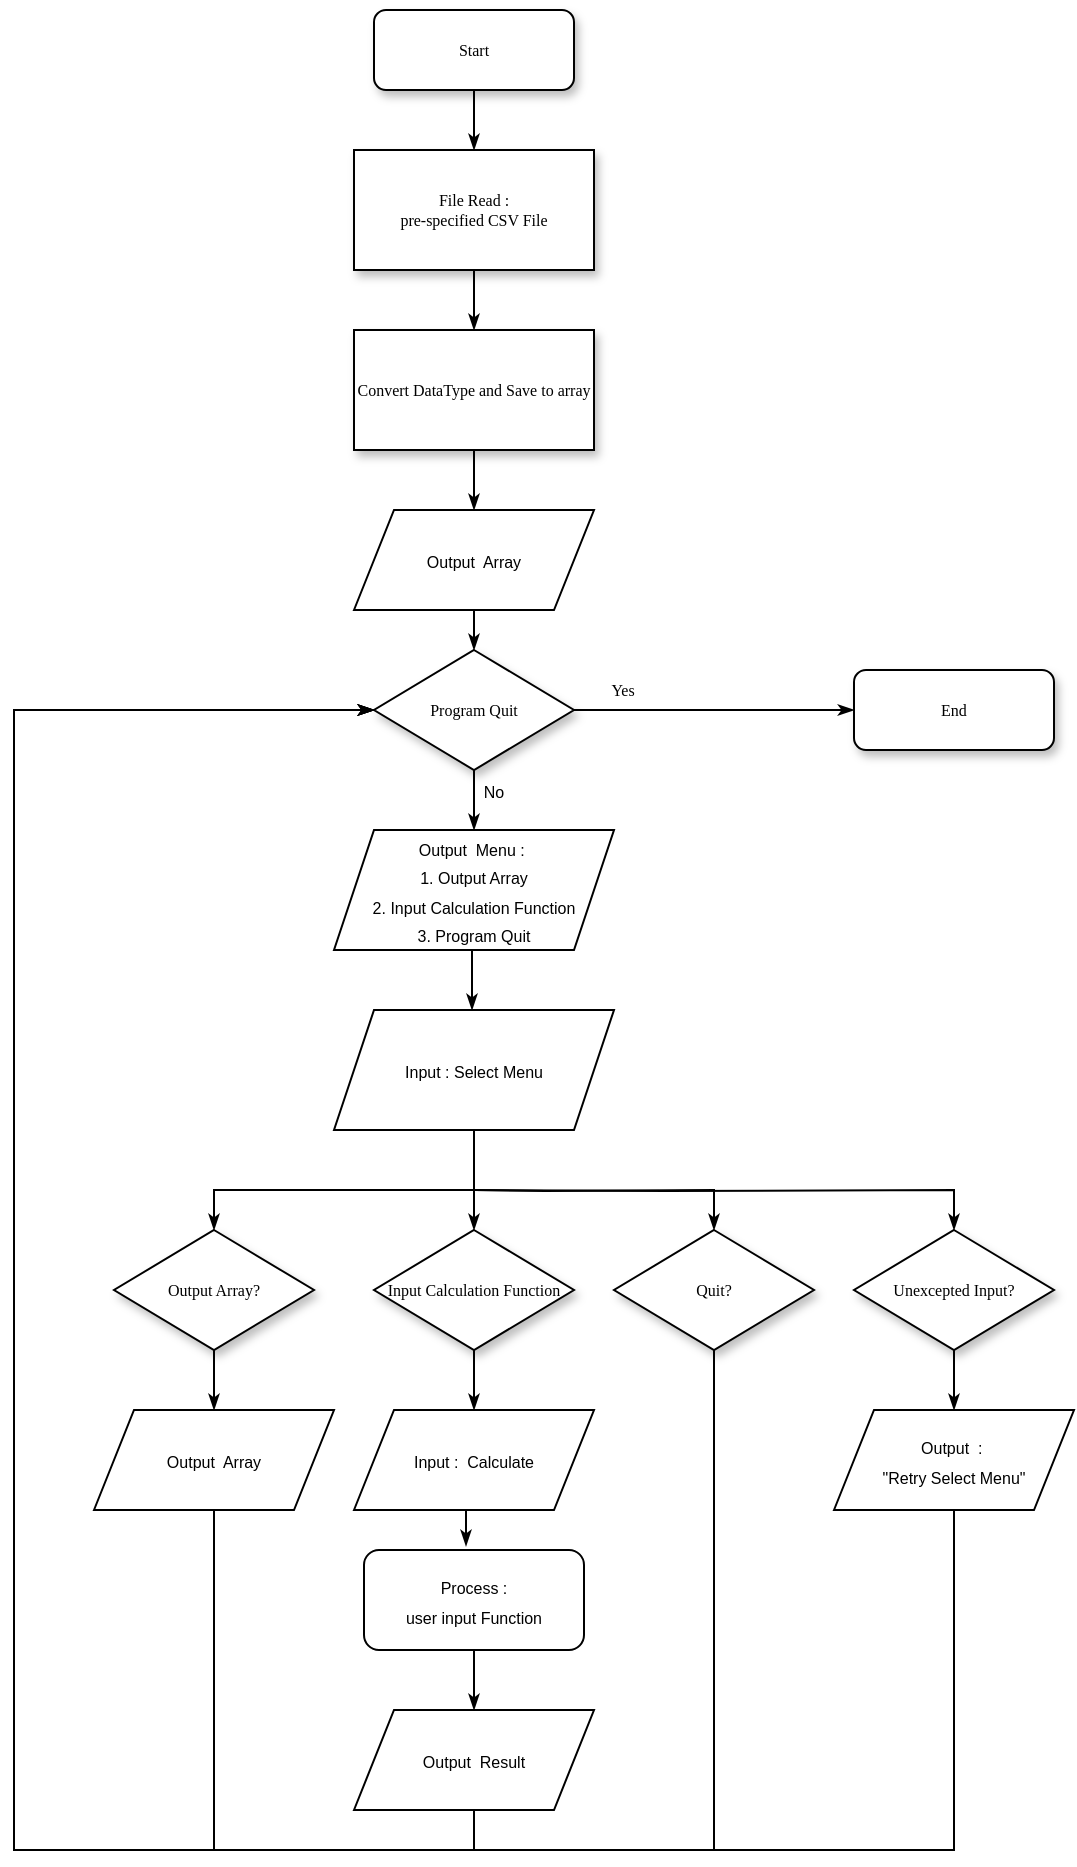 <mxfile version="15.3.5" type="device"><diagram name="Page-1" id="edf60f1a-56cd-e834-aa8a-f176f3a09ee4"><mxGraphModel dx="946" dy="618" grid="1" gridSize="10" guides="1" tooltips="1" connect="1" arrows="1" fold="1" page="1" pageScale="1" pageWidth="1100" pageHeight="850" background="none" math="0" shadow="0"><root><mxCell id="0"/><mxCell id="1" parent="0"/><mxCell id="60e70716793133e9-8" value="Start" style="rounded=1;whiteSpace=wrap;html=1;shadow=1;labelBackgroundColor=none;strokeWidth=1;fontFamily=Verdana;fontSize=8;align=center;" parent="1" vertex="1"><mxGeometry x="500" y="80" width="100" height="40" as="geometry"/></mxCell><mxCell id="EJ8XPgxCyuYektpWOXyq-1" value="End" style="rounded=1;whiteSpace=wrap;html=1;shadow=1;labelBackgroundColor=none;strokeWidth=1;fontFamily=Verdana;fontSize=8;align=center;" parent="1" vertex="1"><mxGeometry x="740" y="410" width="100" height="40" as="geometry"/></mxCell><mxCell id="EJ8XPgxCyuYektpWOXyq-6" value="File Read : &lt;br&gt;pre-specified CSV File" style="rounded=0;whiteSpace=wrap;html=1;shadow=1;labelBackgroundColor=none;strokeWidth=1;fontFamily=Verdana;fontSize=8;align=center;" parent="1" vertex="1"><mxGeometry x="490" y="150" width="120" height="60" as="geometry"/></mxCell><mxCell id="EJ8XPgxCyuYektpWOXyq-9" value="" style="edgeStyle=orthogonalEdgeStyle;rounded=0;html=1;labelBackgroundColor=none;startSize=5;endArrow=classicThin;endFill=1;endSize=5;jettySize=auto;orthogonalLoop=1;strokeWidth=1;fontFamily=Verdana;fontSize=8;exitX=0.5;exitY=1;exitDx=0;exitDy=0;entryX=0.5;entryY=0;entryDx=0;entryDy=0;" parent="1" source="60e70716793133e9-8" target="EJ8XPgxCyuYektpWOXyq-6" edge="1"><mxGeometry x="-0.5" y="10" relative="1" as="geometry"><mxPoint as="offset"/><mxPoint x="260.0" y="290" as="sourcePoint"/><mxPoint x="260.0" y="330" as="targetPoint"/></mxGeometry></mxCell><mxCell id="EJ8XPgxCyuYektpWOXyq-10" value="Convert DataType and Save to array" style="rounded=0;whiteSpace=wrap;html=1;shadow=1;labelBackgroundColor=none;strokeWidth=1;fontFamily=Verdana;fontSize=8;align=center;" parent="1" vertex="1"><mxGeometry x="490" y="240" width="120" height="60" as="geometry"/></mxCell><mxCell id="EJ8XPgxCyuYektpWOXyq-11" value="" style="edgeStyle=orthogonalEdgeStyle;rounded=0;html=1;labelBackgroundColor=none;startSize=5;endArrow=classicThin;endFill=1;endSize=5;jettySize=auto;orthogonalLoop=1;strokeWidth=1;fontFamily=Verdana;fontSize=8;exitX=0.5;exitY=1;exitDx=0;exitDy=0;entryX=0.5;entryY=0;entryDx=0;entryDy=0;" parent="1" source="EJ8XPgxCyuYektpWOXyq-6" target="EJ8XPgxCyuYektpWOXyq-10" edge="1"><mxGeometry x="-0.5" y="10" relative="1" as="geometry"><mxPoint as="offset"/><mxPoint x="560" y="130" as="sourcePoint"/><mxPoint x="560" y="160" as="targetPoint"/></mxGeometry></mxCell><mxCell id="EJ8XPgxCyuYektpWOXyq-12" value="&lt;font style=&quot;font-size: 8px&quot;&gt;Output&amp;nbsp; Array&lt;/font&gt;" style="shape=parallelogram;perimeter=parallelogramPerimeter;whiteSpace=wrap;html=1;fixedSize=1;hachureGap=4;pointerEvents=0;" parent="1" vertex="1"><mxGeometry x="490" y="330" width="120" height="50" as="geometry"/></mxCell><mxCell id="EJ8XPgxCyuYektpWOXyq-13" value="" style="edgeStyle=orthogonalEdgeStyle;rounded=0;html=1;labelBackgroundColor=none;startSize=5;endArrow=classicThin;endFill=1;endSize=5;jettySize=auto;orthogonalLoop=1;strokeWidth=1;fontFamily=Verdana;fontSize=8;exitX=0.5;exitY=1;exitDx=0;exitDy=0;entryX=0.5;entryY=0;entryDx=0;entryDy=0;" parent="1" source="EJ8XPgxCyuYektpWOXyq-10" target="EJ8XPgxCyuYektpWOXyq-12" edge="1"><mxGeometry x="-0.5" y="10" relative="1" as="geometry"><mxPoint as="offset"/><mxPoint x="560" y="220" as="sourcePoint"/><mxPoint x="550" y="320" as="targetPoint"/></mxGeometry></mxCell><mxCell id="EJ8XPgxCyuYektpWOXyq-15" value="Program Quit" style="rhombus;whiteSpace=wrap;html=1;rounded=0;shadow=1;labelBackgroundColor=none;strokeWidth=1;fontFamily=Verdana;fontSize=8;align=center;" parent="1" vertex="1"><mxGeometry x="500" y="400" width="100" height="60" as="geometry"/></mxCell><mxCell id="EJ8XPgxCyuYektpWOXyq-18" value="Yes" style="edgeStyle=orthogonalEdgeStyle;rounded=0;html=1;labelBackgroundColor=none;startSize=5;endArrow=classicThin;endFill=1;endSize=5;jettySize=auto;orthogonalLoop=1;strokeWidth=1;fontFamily=Verdana;fontSize=8;exitX=1;exitY=0.5;exitDx=0;exitDy=0;entryX=0;entryY=0.5;entryDx=0;entryDy=0;" parent="1" source="EJ8XPgxCyuYektpWOXyq-15" target="EJ8XPgxCyuYektpWOXyq-1" edge="1"><mxGeometry x="-0.667" y="10" relative="1" as="geometry"><mxPoint as="offset"/><mxPoint x="400" y="610" as="sourcePoint"/><mxPoint x="460" y="610" as="targetPoint"/></mxGeometry></mxCell><mxCell id="EJ8XPgxCyuYektpWOXyq-23" style="edgeStyle=orthogonalEdgeStyle;rounded=0;html=1;labelBackgroundColor=none;startSize=5;endArrow=classicThin;endFill=1;endSize=5;jettySize=auto;orthogonalLoop=1;strokeWidth=1;fontFamily=Verdana;fontSize=8;exitX=0.5;exitY=1;exitDx=0;exitDy=0;" parent="1" source="EJ8XPgxCyuYektpWOXyq-12" edge="1"><mxGeometry relative="1" as="geometry"><mxPoint x="350.0" y="550" as="sourcePoint"/><mxPoint x="550" y="400" as="targetPoint"/></mxGeometry></mxCell><mxCell id="EJ8XPgxCyuYektpWOXyq-24" value="&lt;font style=&quot;font-size: 8px&quot;&gt;Output&amp;nbsp; Menu :&amp;nbsp;&lt;br&gt;1. Output Array&lt;br&gt;2. Input Calculation Function&lt;br&gt;3. Program Quit&lt;br&gt;&lt;/font&gt;" style="shape=parallelogram;perimeter=parallelogramPerimeter;whiteSpace=wrap;html=1;fixedSize=1;hachureGap=4;pointerEvents=0;" parent="1" vertex="1"><mxGeometry x="480" y="490" width="140" height="60" as="geometry"/></mxCell><mxCell id="EJ8XPgxCyuYektpWOXyq-26" value="Output Array?" style="rhombus;whiteSpace=wrap;html=1;rounded=0;shadow=1;labelBackgroundColor=none;strokeWidth=1;fontFamily=Verdana;fontSize=8;align=center;" parent="1" vertex="1"><mxGeometry x="370" y="690" width="100" height="60" as="geometry"/></mxCell><mxCell id="EJ8XPgxCyuYektpWOXyq-27" value="&lt;font style=&quot;font-size: 8px&quot;&gt;Output&amp;nbsp; Array&lt;/font&gt;" style="shape=parallelogram;perimeter=parallelogramPerimeter;whiteSpace=wrap;html=1;fixedSize=1;hachureGap=4;pointerEvents=0;" parent="1" vertex="1"><mxGeometry x="360" y="780" width="120" height="50" as="geometry"/></mxCell><mxCell id="EJ8XPgxCyuYektpWOXyq-28" value="Input Calculation Function" style="rhombus;whiteSpace=wrap;html=1;rounded=0;shadow=1;labelBackgroundColor=none;strokeWidth=1;fontFamily=Verdana;fontSize=8;align=center;" parent="1" vertex="1"><mxGeometry x="500" y="690" width="100" height="60" as="geometry"/></mxCell><mxCell id="EJ8XPgxCyuYektpWOXyq-30" value="&lt;font style=&quot;font-size: 8px&quot;&gt;Output&amp;nbsp; Result&lt;/font&gt;" style="shape=parallelogram;perimeter=parallelogramPerimeter;whiteSpace=wrap;html=1;fixedSize=1;hachureGap=4;pointerEvents=0;" parent="1" vertex="1"><mxGeometry x="490" y="930" width="120" height="50" as="geometry"/></mxCell><mxCell id="EJ8XPgxCyuYektpWOXyq-31" value="Quit?" style="rhombus;whiteSpace=wrap;html=1;rounded=0;shadow=1;labelBackgroundColor=none;strokeWidth=1;fontFamily=Verdana;fontSize=8;align=center;" parent="1" vertex="1"><mxGeometry x="620" y="690" width="100" height="60" as="geometry"/></mxCell><mxCell id="EJ8XPgxCyuYektpWOXyq-34" style="edgeStyle=orthogonalEdgeStyle;rounded=0;html=1;labelBackgroundColor=none;startSize=5;endArrow=classicThin;endFill=1;endSize=5;jettySize=auto;orthogonalLoop=1;strokeWidth=1;fontFamily=Verdana;fontSize=8;exitX=0.5;exitY=1;exitDx=0;exitDy=0;entryX=0.5;entryY=0;entryDx=0;entryDy=0;" parent="1" target="EJ8XPgxCyuYektpWOXyq-26" edge="1"><mxGeometry relative="1" as="geometry"><mxPoint x="550" y="660" as="sourcePoint"/><mxPoint x="570" y="700" as="targetPoint"/><Array as="points"><mxPoint x="550" y="670"/><mxPoint x="420" y="670"/></Array></mxGeometry></mxCell><mxCell id="EJ8XPgxCyuYektpWOXyq-37" style="edgeStyle=orthogonalEdgeStyle;rounded=0;html=1;labelBackgroundColor=none;startSize=5;endArrow=classicThin;endFill=1;endSize=5;jettySize=auto;orthogonalLoop=1;strokeWidth=1;fontFamily=Verdana;fontSize=8;exitX=0.5;exitY=1;exitDx=0;exitDy=0;" parent="1" source="EJ8XPgxCyuYektpWOXyq-15" edge="1"><mxGeometry relative="1" as="geometry"><mxPoint x="570" y="560" as="sourcePoint"/><mxPoint x="550" y="490" as="targetPoint"/></mxGeometry></mxCell><mxCell id="EJ8XPgxCyuYektpWOXyq-38" style="edgeStyle=orthogonalEdgeStyle;rounded=0;html=1;labelBackgroundColor=none;startSize=5;endArrow=classicThin;endFill=1;endSize=5;jettySize=auto;orthogonalLoop=1;strokeWidth=1;fontFamily=Verdana;fontSize=8;exitX=0.5;exitY=1;exitDx=0;exitDy=0;" parent="1" source="EJ8XPgxCyuYektpWOXyq-55" target="EJ8XPgxCyuYektpWOXyq-28" edge="1"><mxGeometry relative="1" as="geometry"><mxPoint x="550" y="660" as="sourcePoint"/><mxPoint x="560" y="520" as="targetPoint"/></mxGeometry></mxCell><mxCell id="EJ8XPgxCyuYektpWOXyq-39" style="edgeStyle=orthogonalEdgeStyle;rounded=0;html=1;labelBackgroundColor=none;startSize=5;endArrow=classicThin;endFill=1;endSize=5;jettySize=auto;orthogonalLoop=1;strokeWidth=1;fontFamily=Verdana;fontSize=8;entryX=0.5;entryY=0;entryDx=0;entryDy=0;" parent="1" target="EJ8XPgxCyuYektpWOXyq-31" edge="1"><mxGeometry relative="1" as="geometry"><mxPoint x="550" y="670" as="sourcePoint"/><mxPoint x="690" y="690" as="targetPoint"/></mxGeometry></mxCell><mxCell id="EJ8XPgxCyuYektpWOXyq-40" style="edgeStyle=orthogonalEdgeStyle;rounded=0;html=1;labelBackgroundColor=none;startSize=5;endArrow=classicThin;endFill=1;endSize=5;jettySize=auto;orthogonalLoop=1;strokeWidth=1;fontFamily=Verdana;fontSize=8;entryX=0;entryY=0.5;entryDx=0;entryDy=0;exitX=0.5;exitY=1;exitDx=0;exitDy=0;" parent="1" source="EJ8XPgxCyuYektpWOXyq-31" target="EJ8XPgxCyuYektpWOXyq-15" edge="1"><mxGeometry relative="1" as="geometry"><mxPoint x="260.0" y="370" as="sourcePoint"/><mxPoint x="260.0" y="420" as="targetPoint"/><Array as="points"><mxPoint x="670" y="1000"/><mxPoint x="320" y="1000"/><mxPoint x="320" y="430"/></Array></mxGeometry></mxCell><mxCell id="EJ8XPgxCyuYektpWOXyq-41" style="edgeStyle=orthogonalEdgeStyle;rounded=0;html=1;labelBackgroundColor=none;startSize=5;endArrow=classicThin;endFill=1;endSize=5;jettySize=auto;orthogonalLoop=1;strokeWidth=1;fontFamily=Verdana;fontSize=8;entryX=0.5;entryY=0;entryDx=0;entryDy=0;" parent="1" target="EJ8XPgxCyuYektpWOXyq-27" edge="1"><mxGeometry relative="1" as="geometry"><mxPoint x="420" y="750" as="sourcePoint"/><mxPoint x="560" y="580" as="targetPoint"/></mxGeometry></mxCell><mxCell id="EJ8XPgxCyuYektpWOXyq-42" style="edgeStyle=orthogonalEdgeStyle;rounded=0;html=1;labelBackgroundColor=none;startSize=5;endArrow=classicThin;endFill=1;endSize=5;jettySize=auto;orthogonalLoop=1;strokeWidth=1;fontFamily=Verdana;fontSize=8;exitX=0.5;exitY=1;exitDx=0;exitDy=0;entryX=0.5;entryY=0;entryDx=0;entryDy=0;" parent="1" source="EJ8XPgxCyuYektpWOXyq-28" target="EJ8XPgxCyuYektpWOXyq-51" edge="1"><mxGeometry relative="1" as="geometry"><mxPoint x="430" y="730" as="sourcePoint"/><mxPoint x="550" y="750" as="targetPoint"/></mxGeometry></mxCell><mxCell id="EJ8XPgxCyuYektpWOXyq-43" style="edgeStyle=orthogonalEdgeStyle;rounded=0;html=1;labelBackgroundColor=none;startSize=5;endArrow=classicThin;endFill=1;endSize=5;jettySize=auto;orthogonalLoop=1;strokeWidth=1;fontFamily=Verdana;fontSize=8;" parent="1" edge="1"><mxGeometry relative="1" as="geometry"><mxPoint x="420" y="830" as="sourcePoint"/><mxPoint x="500" y="430" as="targetPoint"/><Array as="points"><mxPoint x="420" y="1000"/><mxPoint x="320" y="1000"/><mxPoint x="320" y="430"/></Array></mxGeometry></mxCell><mxCell id="EJ8XPgxCyuYektpWOXyq-44" style="edgeStyle=orthogonalEdgeStyle;rounded=0;html=1;labelBackgroundColor=none;startSize=5;endArrow=classicThin;endFill=1;endSize=5;jettySize=auto;orthogonalLoop=1;strokeWidth=1;fontFamily=Verdana;fontSize=8;exitX=0.5;exitY=1;exitDx=0;exitDy=0;exitPerimeter=0;" parent="1" source="EJ8XPgxCyuYektpWOXyq-30" edge="1"><mxGeometry relative="1" as="geometry"><mxPoint x="430" y="730" as="sourcePoint"/><mxPoint x="500" y="430" as="targetPoint"/><Array as="points"><mxPoint x="550" y="1000"/><mxPoint x="320" y="1000"/><mxPoint x="320" y="430"/></Array></mxGeometry></mxCell><mxCell id="EJ8XPgxCyuYektpWOXyq-45" value="&lt;font style=&quot;font-size: 8px&quot;&gt;No&lt;/font&gt;" style="text;html=1;strokeColor=none;fillColor=none;align=center;verticalAlign=middle;whiteSpace=wrap;rounded=0;hachureGap=4;pointerEvents=0;" parent="1" vertex="1"><mxGeometry x="540" y="460" width="40" height="20" as="geometry"/></mxCell><mxCell id="EJ8XPgxCyuYektpWOXyq-46" value="&lt;font style=&quot;font-size: 8px&quot;&gt;Process : &lt;br&gt;user input Function&lt;/font&gt;" style="rounded=1;whiteSpace=wrap;html=1;hachureGap=4;pointerEvents=0;" parent="1" vertex="1"><mxGeometry x="495" y="850" width="110" height="50" as="geometry"/></mxCell><mxCell id="EJ8XPgxCyuYektpWOXyq-47" style="edgeStyle=orthogonalEdgeStyle;rounded=0;html=1;labelBackgroundColor=none;startSize=5;endArrow=classicThin;endFill=1;endSize=5;jettySize=auto;orthogonalLoop=1;strokeWidth=1;fontFamily=Verdana;fontSize=8;exitX=0.5;exitY=1;exitDx=0;exitDy=0;entryX=0.5;entryY=0;entryDx=0;entryDy=0;" parent="1" source="EJ8XPgxCyuYektpWOXyq-46" target="EJ8XPgxCyuYektpWOXyq-30" edge="1"><mxGeometry relative="1" as="geometry"><mxPoint x="430" y="910" as="sourcePoint"/><mxPoint x="430" y="1040" as="targetPoint"/></mxGeometry></mxCell><mxCell id="EJ8XPgxCyuYektpWOXyq-48" value="Unexcepted Input?" style="rhombus;whiteSpace=wrap;html=1;rounded=0;shadow=1;labelBackgroundColor=none;strokeWidth=1;fontFamily=Verdana;fontSize=8;align=center;" parent="1" vertex="1"><mxGeometry x="740" y="690" width="100" height="60" as="geometry"/></mxCell><mxCell id="EJ8XPgxCyuYektpWOXyq-49" style="edgeStyle=orthogonalEdgeStyle;rounded=0;html=1;labelBackgroundColor=none;startSize=5;endArrow=classicThin;endFill=1;endSize=5;jettySize=auto;orthogonalLoop=1;strokeWidth=1;fontFamily=Verdana;fontSize=8;entryX=0.5;entryY=0;entryDx=0;entryDy=0;" parent="1" target="EJ8XPgxCyuYektpWOXyq-48" edge="1"><mxGeometry relative="1" as="geometry"><mxPoint x="550" y="670" as="sourcePoint"/><mxPoint x="430" y="790" as="targetPoint"/></mxGeometry></mxCell><mxCell id="EJ8XPgxCyuYektpWOXyq-50" style="edgeStyle=orthogonalEdgeStyle;rounded=0;html=1;labelBackgroundColor=none;startSize=5;endArrow=classicThin;endFill=1;endSize=5;jettySize=auto;orthogonalLoop=1;strokeWidth=1;fontFamily=Verdana;fontSize=8;exitX=0.5;exitY=1;exitDx=0;exitDy=0;" parent="1" source="h-qWfgSIfguL62IbneLq-1" edge="1"><mxGeometry relative="1" as="geometry"><mxPoint x="790" y="870" as="sourcePoint"/><mxPoint x="500" y="430" as="targetPoint"/><Array as="points"><mxPoint x="790" y="1000"/><mxPoint x="320" y="1000"/><mxPoint x="320" y="430"/></Array></mxGeometry></mxCell><mxCell id="EJ8XPgxCyuYektpWOXyq-51" value="&lt;font style=&quot;font-size: 8px&quot;&gt;Input :&amp;nbsp; Calculate&lt;/font&gt;" style="shape=parallelogram;perimeter=parallelogramPerimeter;whiteSpace=wrap;html=1;fixedSize=1;hachureGap=4;pointerEvents=0;" parent="1" vertex="1"><mxGeometry x="490" y="780" width="120" height="50" as="geometry"/></mxCell><mxCell id="EJ8XPgxCyuYektpWOXyq-52" style="edgeStyle=orthogonalEdgeStyle;rounded=0;html=1;labelBackgroundColor=none;startSize=5;endArrow=classicThin;endFill=1;endSize=5;jettySize=auto;orthogonalLoop=1;strokeWidth=1;fontFamily=Verdana;fontSize=8;entryX=0.463;entryY=-0.043;entryDx=0;entryDy=0;entryPerimeter=0;" parent="1" target="EJ8XPgxCyuYektpWOXyq-46" edge="1"><mxGeometry relative="1" as="geometry"><mxPoint x="546" y="830" as="sourcePoint"/><mxPoint x="430" y="790" as="targetPoint"/><Array as="points"><mxPoint x="546" y="848"/><mxPoint x="546" y="848"/></Array></mxGeometry></mxCell><mxCell id="EJ8XPgxCyuYektpWOXyq-55" value="&lt;font style=&quot;font-size: 8px&quot;&gt;Input : Select Menu&lt;br&gt;&lt;/font&gt;" style="shape=parallelogram;perimeter=parallelogramPerimeter;whiteSpace=wrap;html=1;fixedSize=1;hachureGap=4;pointerEvents=0;" parent="1" vertex="1"><mxGeometry x="480" y="580" width="140" height="60" as="geometry"/></mxCell><mxCell id="EJ8XPgxCyuYektpWOXyq-56" style="edgeStyle=orthogonalEdgeStyle;rounded=0;html=1;labelBackgroundColor=none;startSize=5;endArrow=classicThin;endFill=1;endSize=5;jettySize=auto;orthogonalLoop=1;strokeWidth=1;fontFamily=Verdana;fontSize=8;" parent="1" edge="1"><mxGeometry relative="1" as="geometry"><mxPoint x="549" y="550" as="sourcePoint"/><mxPoint x="549" y="580" as="targetPoint"/></mxGeometry></mxCell><mxCell id="h-qWfgSIfguL62IbneLq-1" value="&lt;span style=&quot;font-size: 8px&quot;&gt;Output&amp;nbsp; :&amp;nbsp; &lt;br&gt;&quot;Retry Select Menu&quot;&lt;/span&gt;" style="shape=parallelogram;perimeter=parallelogramPerimeter;whiteSpace=wrap;html=1;fixedSize=1;hachureGap=4;pointerEvents=0;" vertex="1" parent="1"><mxGeometry x="730" y="780" width="120" height="50" as="geometry"/></mxCell><mxCell id="h-qWfgSIfguL62IbneLq-2" style="edgeStyle=orthogonalEdgeStyle;rounded=0;html=1;labelBackgroundColor=none;startSize=5;endArrow=classicThin;endFill=1;endSize=5;jettySize=auto;orthogonalLoop=1;strokeWidth=1;fontFamily=Verdana;fontSize=8;exitX=0.5;exitY=1;exitDx=0;exitDy=0;" edge="1" parent="1" source="EJ8XPgxCyuYektpWOXyq-48"><mxGeometry relative="1" as="geometry"><mxPoint x="560" y="760" as="sourcePoint"/><mxPoint x="790" y="780" as="targetPoint"/></mxGeometry></mxCell></root></mxGraphModel></diagram></mxfile>